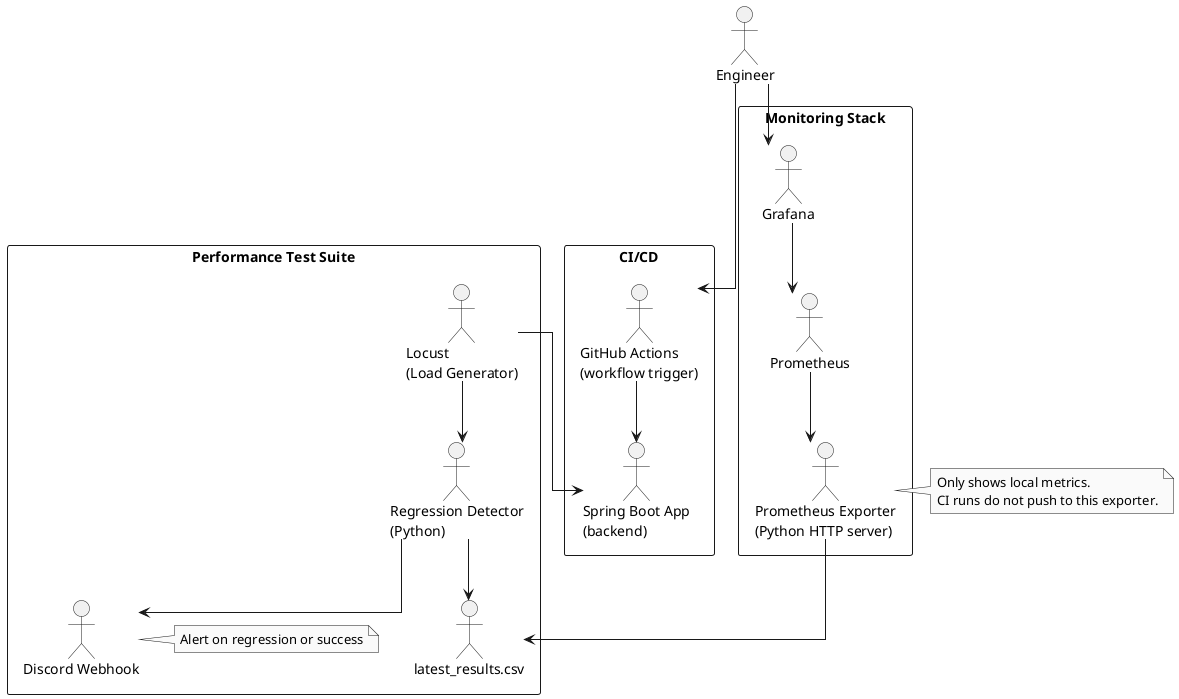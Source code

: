 @startuml
skinparam linetype ortho
skinparam monochrome true

actor "Engineer" as Dev

rectangle "CI/CD" {
  Dev --> "GitHub Actions\n(workflow trigger)"
  "GitHub Actions\n(workflow trigger)" --> "Spring Boot App\n(backend)"
}

rectangle "Performance Test Suite" {
  "Locust\n(Load Generator)" --> "Spring Boot App\n(backend)"
  "Locust\n(Load Generator)" --> "Regression Detector\n(Python)"
  "Regression Detector\n(Python)" --> "latest_results.csv"
  "Regression Detector\n(Python)" --> "Discord Webhook"
  note right of "Discord Webhook" : Alert on regression or success
}

rectangle "Monitoring Stack" {
  "Prometheus Exporter\n(Python HTTP server)" --> "latest_results.csv"
  "Prometheus" --> "Prometheus Exporter\n(Python HTTP server)"
  "Grafana" --> "Prometheus"
  Dev --> "Grafana"
}

note right of "Prometheus Exporter\n(Python HTTP server)"
  Only shows local metrics.
  CI runs do not push to this exporter.
end note

@enduml